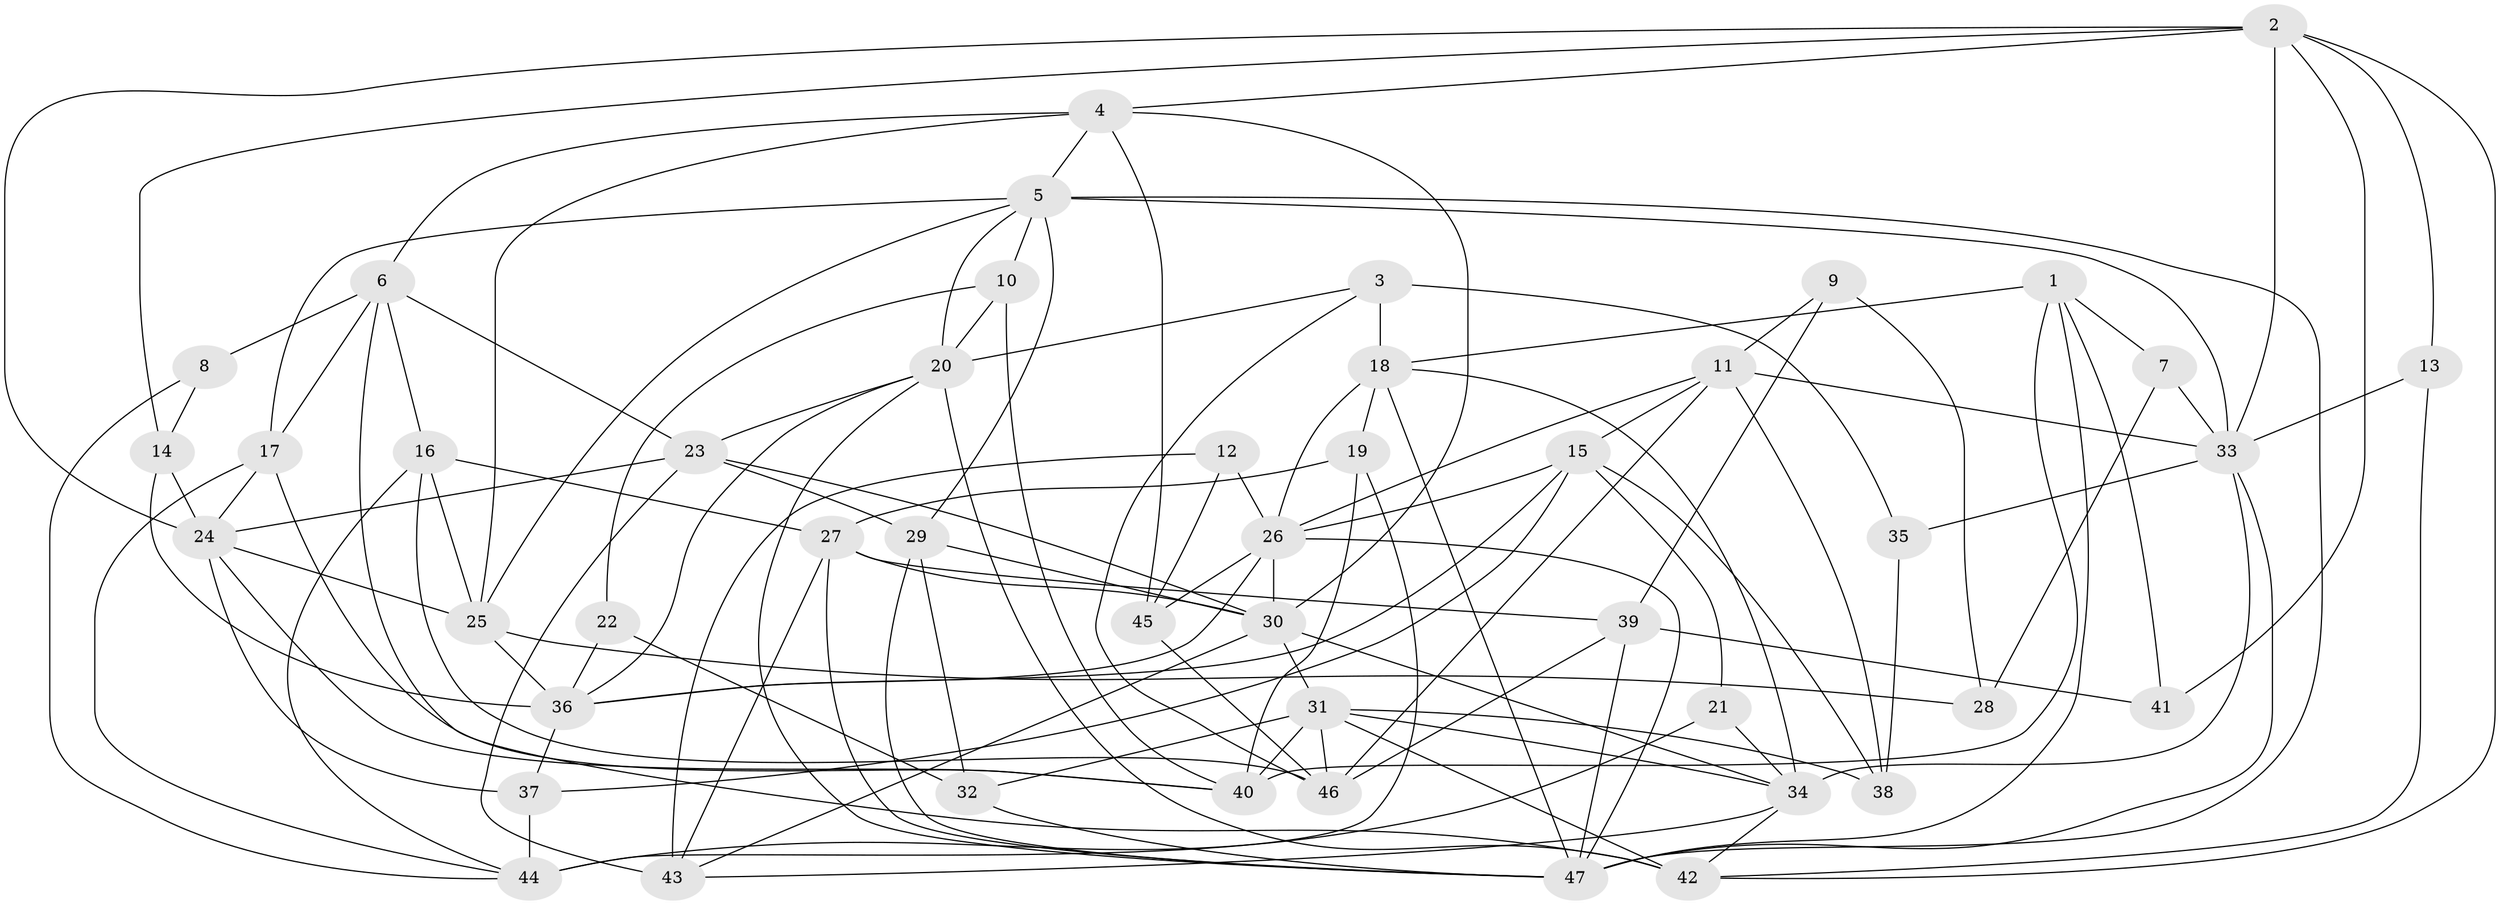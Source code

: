 // original degree distribution, {4: 0.2553191489361702, 3: 0.26595744680851063, 2: 0.13829787234042554, 5: 0.18085106382978725, 6: 0.11702127659574468, 7: 0.0425531914893617}
// Generated by graph-tools (version 1.1) at 2025/02/03/09/25 03:02:07]
// undirected, 47 vertices, 124 edges
graph export_dot {
graph [start="1"]
  node [color=gray90,style=filled];
  1;
  2;
  3;
  4;
  5;
  6;
  7;
  8;
  9;
  10;
  11;
  12;
  13;
  14;
  15;
  16;
  17;
  18;
  19;
  20;
  21;
  22;
  23;
  24;
  25;
  26;
  27;
  28;
  29;
  30;
  31;
  32;
  33;
  34;
  35;
  36;
  37;
  38;
  39;
  40;
  41;
  42;
  43;
  44;
  45;
  46;
  47;
  1 -- 7 [weight=1.0];
  1 -- 18 [weight=1.0];
  1 -- 40 [weight=1.0];
  1 -- 41 [weight=1.0];
  1 -- 47 [weight=1.0];
  2 -- 4 [weight=1.0];
  2 -- 13 [weight=1.0];
  2 -- 14 [weight=1.0];
  2 -- 24 [weight=1.0];
  2 -- 33 [weight=1.0];
  2 -- 41 [weight=1.0];
  2 -- 42 [weight=1.0];
  3 -- 18 [weight=1.0];
  3 -- 20 [weight=1.0];
  3 -- 35 [weight=1.0];
  3 -- 46 [weight=1.0];
  4 -- 5 [weight=1.0];
  4 -- 6 [weight=1.0];
  4 -- 25 [weight=1.0];
  4 -- 30 [weight=1.0];
  4 -- 45 [weight=1.0];
  5 -- 10 [weight=1.0];
  5 -- 17 [weight=1.0];
  5 -- 20 [weight=1.0];
  5 -- 25 [weight=1.0];
  5 -- 29 [weight=1.0];
  5 -- 33 [weight=1.0];
  5 -- 47 [weight=1.0];
  6 -- 8 [weight=1.0];
  6 -- 16 [weight=1.0];
  6 -- 17 [weight=1.0];
  6 -- 23 [weight=1.0];
  6 -- 42 [weight=1.0];
  7 -- 28 [weight=1.0];
  7 -- 33 [weight=2.0];
  8 -- 14 [weight=1.0];
  8 -- 44 [weight=1.0];
  9 -- 11 [weight=1.0];
  9 -- 28 [weight=1.0];
  9 -- 39 [weight=3.0];
  10 -- 20 [weight=1.0];
  10 -- 22 [weight=1.0];
  10 -- 40 [weight=1.0];
  11 -- 15 [weight=1.0];
  11 -- 26 [weight=1.0];
  11 -- 33 [weight=1.0];
  11 -- 38 [weight=2.0];
  11 -- 46 [weight=1.0];
  12 -- 26 [weight=1.0];
  12 -- 43 [weight=2.0];
  12 -- 45 [weight=1.0];
  13 -- 33 [weight=1.0];
  13 -- 42 [weight=1.0];
  14 -- 24 [weight=1.0];
  14 -- 36 [weight=1.0];
  15 -- 21 [weight=1.0];
  15 -- 26 [weight=1.0];
  15 -- 36 [weight=2.0];
  15 -- 37 [weight=1.0];
  15 -- 38 [weight=1.0];
  16 -- 25 [weight=1.0];
  16 -- 27 [weight=1.0];
  16 -- 44 [weight=1.0];
  16 -- 46 [weight=1.0];
  17 -- 24 [weight=1.0];
  17 -- 40 [weight=1.0];
  17 -- 44 [weight=1.0];
  18 -- 19 [weight=1.0];
  18 -- 26 [weight=1.0];
  18 -- 34 [weight=1.0];
  18 -- 47 [weight=1.0];
  19 -- 27 [weight=1.0];
  19 -- 40 [weight=1.0];
  19 -- 44 [weight=1.0];
  20 -- 23 [weight=1.0];
  20 -- 36 [weight=1.0];
  20 -- 42 [weight=1.0];
  20 -- 47 [weight=1.0];
  21 -- 34 [weight=1.0];
  21 -- 44 [weight=1.0];
  22 -- 32 [weight=1.0];
  22 -- 36 [weight=1.0];
  23 -- 24 [weight=1.0];
  23 -- 29 [weight=1.0];
  23 -- 30 [weight=1.0];
  23 -- 43 [weight=1.0];
  24 -- 25 [weight=1.0];
  24 -- 37 [weight=1.0];
  24 -- 40 [weight=1.0];
  25 -- 28 [weight=1.0];
  25 -- 36 [weight=1.0];
  26 -- 30 [weight=1.0];
  26 -- 36 [weight=1.0];
  26 -- 45 [weight=1.0];
  26 -- 47 [weight=1.0];
  27 -- 30 [weight=1.0];
  27 -- 39 [weight=1.0];
  27 -- 43 [weight=1.0];
  27 -- 47 [weight=1.0];
  29 -- 30 [weight=1.0];
  29 -- 32 [weight=1.0];
  29 -- 47 [weight=1.0];
  30 -- 31 [weight=1.0];
  30 -- 34 [weight=1.0];
  30 -- 43 [weight=1.0];
  31 -- 32 [weight=1.0];
  31 -- 34 [weight=1.0];
  31 -- 38 [weight=1.0];
  31 -- 40 [weight=2.0];
  31 -- 42 [weight=2.0];
  31 -- 46 [weight=1.0];
  32 -- 47 [weight=1.0];
  33 -- 34 [weight=1.0];
  33 -- 35 [weight=1.0];
  33 -- 47 [weight=1.0];
  34 -- 42 [weight=1.0];
  34 -- 43 [weight=1.0];
  35 -- 38 [weight=1.0];
  36 -- 37 [weight=1.0];
  37 -- 44 [weight=2.0];
  39 -- 41 [weight=1.0];
  39 -- 46 [weight=2.0];
  39 -- 47 [weight=1.0];
  45 -- 46 [weight=1.0];
}
